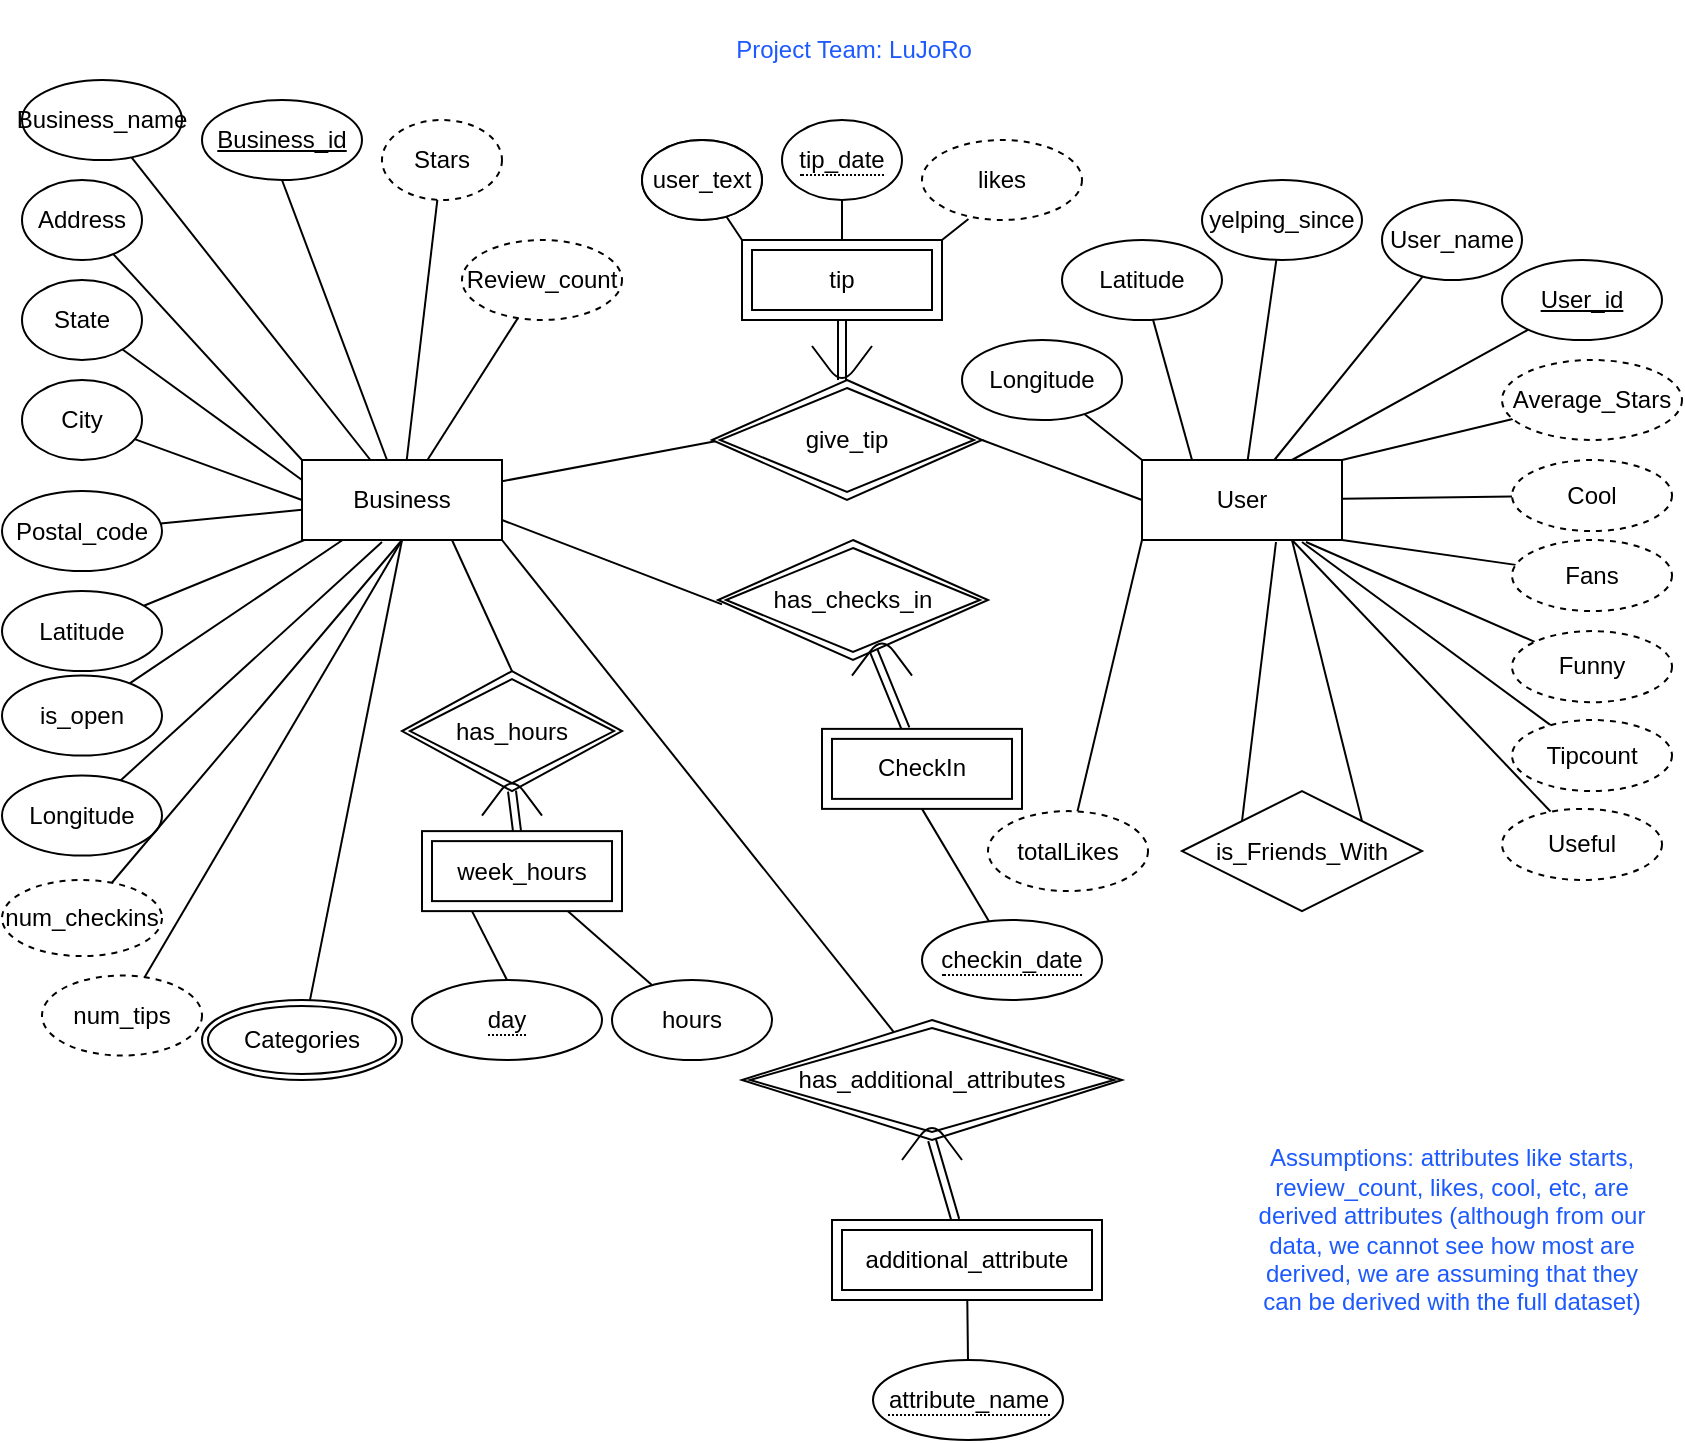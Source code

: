 <mxfile version="14.5.4" type="device"><diagram id="R2lEEEUBdFMjLlhIrx00" name="Page-1"><mxGraphModel dx="1673" dy="841" grid="1" gridSize="10" guides="1" tooltips="1" connect="1" arrows="1" fold="1" page="1" pageScale="1" pageWidth="850" pageHeight="1100" math="0" shadow="0" extFonts="Permanent Marker^https://fonts.googleapis.com/css?family=Permanent+Marker"><root><mxCell id="0"/><mxCell id="1" parent="0"/><mxCell id="-LLsK6vZgeF87bpJLIOv-51" style="edgeStyle=none;rounded=0;orthogonalLoop=1;jettySize=auto;html=1;entryX=0;entryY=0.5;entryDx=0;entryDy=0;endArrow=none;endFill=0;" parent="1" source="-LLsK6vZgeF87bpJLIOv-2" edge="1"><mxGeometry relative="1" as="geometry"><mxPoint x="360" y="220" as="targetPoint"/></mxGeometry></mxCell><mxCell id="lDXyn8KD8DJKvwKH6zcV-24" style="rounded=0;orthogonalLoop=1;jettySize=auto;html=1;endArrow=none;endFill=0;exitX=1;exitY=1;exitDx=0;exitDy=0;" edge="1" parent="1" source="-LLsK6vZgeF87bpJLIOv-2" target="lDXyn8KD8DJKvwKH6zcV-23"><mxGeometry relative="1" as="geometry"/></mxCell><mxCell id="-LLsK6vZgeF87bpJLIOv-2" value="Business" style="whiteSpace=wrap;html=1;align=center;" parent="1" vertex="1"><mxGeometry x="150" y="230" width="100" height="40" as="geometry"/></mxCell><mxCell id="-LLsK6vZgeF87bpJLIOv-8" value="" style="edgeStyle=none;rounded=0;orthogonalLoop=1;jettySize=auto;html=1;endArrow=none;endFill=0;" parent="1" source="-LLsK6vZgeF87bpJLIOv-3" target="-LLsK6vZgeF87bpJLIOv-2" edge="1"><mxGeometry relative="1" as="geometry"/></mxCell><mxCell id="-LLsK6vZgeF87bpJLIOv-3" value="Business_name" style="ellipse;whiteSpace=wrap;html=1;align=center;" parent="1" vertex="1"><mxGeometry x="10" y="40" width="80" height="40" as="geometry"/></mxCell><mxCell id="-LLsK6vZgeF87bpJLIOv-7" value="" style="edgeStyle=none;rounded=0;orthogonalLoop=1;jettySize=auto;html=1;endArrow=none;endFill=0;entryX=0;entryY=0;entryDx=0;entryDy=0;" parent="1" source="-LLsK6vZgeF87bpJLIOv-4" target="-LLsK6vZgeF87bpJLIOv-2" edge="1"><mxGeometry relative="1" as="geometry"/></mxCell><mxCell id="-LLsK6vZgeF87bpJLIOv-4" value="Address" style="ellipse;whiteSpace=wrap;html=1;align=center;" parent="1" vertex="1"><mxGeometry x="10" y="90" width="60" height="40" as="geometry"/></mxCell><mxCell id="-LLsK6vZgeF87bpJLIOv-6" value="" style="rounded=0;orthogonalLoop=1;jettySize=auto;html=1;endArrow=none;endFill=0;exitX=0.5;exitY=1;exitDx=0;exitDy=0;" parent="1" source="4O9FPgdXU41Q3ANZEWyT-40" target="-LLsK6vZgeF87bpJLIOv-2" edge="1"><mxGeometry relative="1" as="geometry"><mxPoint x="136.197" y="178.287" as="sourcePoint"/></mxGeometry></mxCell><mxCell id="-LLsK6vZgeF87bpJLIOv-12" value="" style="edgeStyle=none;rounded=0;orthogonalLoop=1;jettySize=auto;html=1;endArrow=none;endFill=0;entryX=0;entryY=0.5;entryDx=0;entryDy=0;" parent="1" source="-LLsK6vZgeF87bpJLIOv-9" target="-LLsK6vZgeF87bpJLIOv-2" edge="1"><mxGeometry relative="1" as="geometry"/></mxCell><mxCell id="-LLsK6vZgeF87bpJLIOv-9" value="City" style="ellipse;whiteSpace=wrap;html=1;align=center;" parent="1" vertex="1"><mxGeometry x="10" y="190" width="60" height="40" as="geometry"/></mxCell><mxCell id="-LLsK6vZgeF87bpJLIOv-11" value="" style="edgeStyle=none;rounded=0;orthogonalLoop=1;jettySize=auto;html=1;endArrow=none;endFill=0;" parent="1" source="-LLsK6vZgeF87bpJLIOv-10" target="-LLsK6vZgeF87bpJLIOv-2" edge="1"><mxGeometry relative="1" as="geometry"/></mxCell><mxCell id="-LLsK6vZgeF87bpJLIOv-10" value="Postal_code" style="ellipse;whiteSpace=wrap;html=1;align=center;" parent="1" vertex="1"><mxGeometry y="245.56" width="80" height="40" as="geometry"/></mxCell><mxCell id="-LLsK6vZgeF87bpJLIOv-15" value="" style="edgeStyle=none;rounded=0;orthogonalLoop=1;jettySize=auto;html=1;endArrow=none;endFill=0;" parent="1" source="-LLsK6vZgeF87bpJLIOv-13" target="-LLsK6vZgeF87bpJLIOv-2" edge="1"><mxGeometry relative="1" as="geometry"/></mxCell><mxCell id="-LLsK6vZgeF87bpJLIOv-13" value="Latitude" style="ellipse;whiteSpace=wrap;html=1;align=center;" parent="1" vertex="1"><mxGeometry y="295.56" width="80" height="40" as="geometry"/></mxCell><mxCell id="-LLsK6vZgeF87bpJLIOv-16" style="edgeStyle=none;rounded=0;orthogonalLoop=1;jettySize=auto;html=1;endArrow=none;endFill=0;" parent="1" source="-LLsK6vZgeF87bpJLIOv-14" edge="1"><mxGeometry relative="1" as="geometry"><mxPoint x="190" y="271" as="targetPoint"/></mxGeometry></mxCell><mxCell id="-LLsK6vZgeF87bpJLIOv-14" value="Longitude" style="ellipse;whiteSpace=wrap;html=1;align=center;" parent="1" vertex="1"><mxGeometry y="387.78" width="80" height="40" as="geometry"/></mxCell><mxCell id="-LLsK6vZgeF87bpJLIOv-20" value="" style="edgeStyle=none;rounded=0;orthogonalLoop=1;jettySize=auto;html=1;endArrow=none;endFill=0;" parent="1" source="-LLsK6vZgeF87bpJLIOv-19" target="-LLsK6vZgeF87bpJLIOv-2" edge="1"><mxGeometry relative="1" as="geometry"/></mxCell><mxCell id="-LLsK6vZgeF87bpJLIOv-19" value="Stars" style="ellipse;whiteSpace=wrap;html=1;align=center;dashed=1;" parent="1" vertex="1"><mxGeometry x="190" y="60" width="60" height="40" as="geometry"/></mxCell><mxCell id="-LLsK6vZgeF87bpJLIOv-22" value="" style="edgeStyle=none;rounded=0;orthogonalLoop=1;jettySize=auto;html=1;endArrow=none;endFill=0;" parent="1" source="-LLsK6vZgeF87bpJLIOv-21" target="-LLsK6vZgeF87bpJLIOv-2" edge="1"><mxGeometry relative="1" as="geometry"/></mxCell><mxCell id="-LLsK6vZgeF87bpJLIOv-21" value="Review_count" style="ellipse;whiteSpace=wrap;html=1;align=center;dashed=1;" parent="1" vertex="1"><mxGeometry x="230" y="120" width="80" height="40" as="geometry"/></mxCell><mxCell id="-LLsK6vZgeF87bpJLIOv-24" value="" style="edgeStyle=none;rounded=0;orthogonalLoop=1;jettySize=auto;html=1;endArrow=none;endFill=0;" parent="1" source="-LLsK6vZgeF87bpJLIOv-23" target="-LLsK6vZgeF87bpJLIOv-2" edge="1"><mxGeometry relative="1" as="geometry"/></mxCell><mxCell id="-LLsK6vZgeF87bpJLIOv-23" value="is_open" style="ellipse;whiteSpace=wrap;html=1;align=center;" parent="1" vertex="1"><mxGeometry y="337.78" width="80" height="40" as="geometry"/></mxCell><mxCell id="-LLsK6vZgeF87bpJLIOv-26" style="edgeStyle=none;rounded=0;orthogonalLoop=1;jettySize=auto;html=1;entryX=0.5;entryY=1;entryDx=0;entryDy=0;endArrow=none;endFill=0;" parent="1" source="-LLsK6vZgeF87bpJLIOv-25" target="-LLsK6vZgeF87bpJLIOv-2" edge="1"><mxGeometry relative="1" as="geometry"/></mxCell><mxCell id="-LLsK6vZgeF87bpJLIOv-25" value="Categories" style="ellipse;shape=doubleEllipse;margin=3;whiteSpace=wrap;html=1;align=center;" parent="1" vertex="1"><mxGeometry x="100" y="500" width="100" height="40" as="geometry"/></mxCell><mxCell id="-LLsK6vZgeF87bpJLIOv-52" style="edgeStyle=none;rounded=0;orthogonalLoop=1;jettySize=auto;html=1;entryX=1;entryY=0.5;entryDx=0;entryDy=0;endArrow=none;endFill=0;exitX=0;exitY=0.5;exitDx=0;exitDy=0;" parent="1" source="-LLsK6vZgeF87bpJLIOv-27" target="4O9FPgdXU41Q3ANZEWyT-47" edge="1"><mxGeometry relative="1" as="geometry"><mxPoint x="480" y="220" as="targetPoint"/></mxGeometry></mxCell><mxCell id="-LLsK6vZgeF87bpJLIOv-27" value="User" style="whiteSpace=wrap;html=1;align=center;" parent="1" vertex="1"><mxGeometry x="570" y="230" width="100" height="40" as="geometry"/></mxCell><mxCell id="-LLsK6vZgeF87bpJLIOv-29" style="edgeStyle=none;rounded=0;orthogonalLoop=1;jettySize=auto;html=1;entryX=0.75;entryY=0;entryDx=0;entryDy=0;endArrow=none;endFill=0;" parent="1" source="-LLsK6vZgeF87bpJLIOv-28" target="-LLsK6vZgeF87bpJLIOv-27" edge="1"><mxGeometry relative="1" as="geometry"/></mxCell><mxCell id="-LLsK6vZgeF87bpJLIOv-28" value="&lt;u&gt;User_id&lt;/u&gt;" style="ellipse;whiteSpace=wrap;html=1;align=center;" parent="1" vertex="1"><mxGeometry x="750" y="130" width="80" height="40" as="geometry"/></mxCell><mxCell id="-LLsK6vZgeF87bpJLIOv-31" style="edgeStyle=none;rounded=0;orthogonalLoop=1;jettySize=auto;html=1;endArrow=none;endFill=0;" parent="1" source="-LLsK6vZgeF87bpJLIOv-30" target="-LLsK6vZgeF87bpJLIOv-27" edge="1"><mxGeometry relative="1" as="geometry"/></mxCell><mxCell id="-LLsK6vZgeF87bpJLIOv-30" value="User_name" style="ellipse;whiteSpace=wrap;html=1;align=center;" parent="1" vertex="1"><mxGeometry x="690" y="100" width="70" height="40" as="geometry"/></mxCell><mxCell id="-LLsK6vZgeF87bpJLIOv-33" style="edgeStyle=none;rounded=0;orthogonalLoop=1;jettySize=auto;html=1;entryX=1;entryY=0;entryDx=0;entryDy=0;endArrow=none;endFill=0;" parent="1" source="-LLsK6vZgeF87bpJLIOv-32" target="-LLsK6vZgeF87bpJLIOv-27" edge="1"><mxGeometry relative="1" as="geometry"/></mxCell><mxCell id="-LLsK6vZgeF87bpJLIOv-32" value="Average_Stars" style="ellipse;whiteSpace=wrap;html=1;align=center;dashed=1;" parent="1" vertex="1"><mxGeometry x="750" y="180" width="90" height="40" as="geometry"/></mxCell><mxCell id="-LLsK6vZgeF87bpJLIOv-35" value="" style="edgeStyle=none;rounded=0;orthogonalLoop=1;jettySize=auto;html=1;endArrow=none;endFill=0;" parent="1" source="-LLsK6vZgeF87bpJLIOv-34" target="-LLsK6vZgeF87bpJLIOv-27" edge="1"><mxGeometry relative="1" as="geometry"/></mxCell><mxCell id="-LLsK6vZgeF87bpJLIOv-34" value="Cool" style="ellipse;whiteSpace=wrap;html=1;align=center;dashed=1;" parent="1" vertex="1"><mxGeometry x="755" y="230" width="80" height="35.56" as="geometry"/></mxCell><mxCell id="-LLsK6vZgeF87bpJLIOv-37" style="edgeStyle=none;rounded=0;orthogonalLoop=1;jettySize=auto;html=1;endArrow=none;endFill=0;" parent="1" source="-LLsK6vZgeF87bpJLIOv-36" target="-LLsK6vZgeF87bpJLIOv-27" edge="1"><mxGeometry relative="1" as="geometry"/></mxCell><mxCell id="-LLsK6vZgeF87bpJLIOv-36" value="yelping_since" style="ellipse;whiteSpace=wrap;html=1;align=center;" parent="1" vertex="1"><mxGeometry x="600" y="90" width="80" height="40" as="geometry"/></mxCell><mxCell id="-LLsK6vZgeF87bpJLIOv-39" style="edgeStyle=none;rounded=0;orthogonalLoop=1;jettySize=auto;html=1;entryX=1;entryY=1;entryDx=0;entryDy=0;endArrow=none;endFill=0;" parent="1" source="-LLsK6vZgeF87bpJLIOv-38" target="-LLsK6vZgeF87bpJLIOv-27" edge="1"><mxGeometry relative="1" as="geometry"/></mxCell><mxCell id="-LLsK6vZgeF87bpJLIOv-38" value="Fans" style="ellipse;whiteSpace=wrap;html=1;align=center;dashed=1;" parent="1" vertex="1"><mxGeometry x="755" y="270" width="80" height="35.56" as="geometry"/></mxCell><mxCell id="-LLsK6vZgeF87bpJLIOv-41" style="edgeStyle=none;rounded=0;orthogonalLoop=1;jettySize=auto;html=1;entryX=0.82;entryY=1.025;entryDx=0;entryDy=0;entryPerimeter=0;endArrow=none;endFill=0;" parent="1" source="-LLsK6vZgeF87bpJLIOv-40" target="-LLsK6vZgeF87bpJLIOv-27" edge="1"><mxGeometry relative="1" as="geometry"/></mxCell><mxCell id="-LLsK6vZgeF87bpJLIOv-40" value="Funny" style="ellipse;whiteSpace=wrap;html=1;align=center;dashed=1;" parent="1" vertex="1"><mxGeometry x="755" y="315.56" width="80" height="35.56" as="geometry"/></mxCell><mxCell id="-LLsK6vZgeF87bpJLIOv-43" style="edgeStyle=none;rounded=0;orthogonalLoop=1;jettySize=auto;html=1;endArrow=none;endFill=0;" parent="1" source="-LLsK6vZgeF87bpJLIOv-42" edge="1"><mxGeometry relative="1" as="geometry"><mxPoint x="650" y="271" as="targetPoint"/></mxGeometry></mxCell><mxCell id="-LLsK6vZgeF87bpJLIOv-42" value="Tipcount" style="ellipse;whiteSpace=wrap;html=1;align=center;dashed=1;" parent="1" vertex="1"><mxGeometry x="755" y="360" width="80" height="35.56" as="geometry"/></mxCell><mxCell id="-LLsK6vZgeF87bpJLIOv-45" style="edgeStyle=none;rounded=0;orthogonalLoop=1;jettySize=auto;html=1;entryX=0.75;entryY=1;entryDx=0;entryDy=0;endArrow=none;endFill=0;" parent="1" source="-LLsK6vZgeF87bpJLIOv-44" target="-LLsK6vZgeF87bpJLIOv-27" edge="1"><mxGeometry relative="1" as="geometry"/></mxCell><mxCell id="-LLsK6vZgeF87bpJLIOv-44" value="Useful" style="ellipse;whiteSpace=wrap;html=1;align=center;dashed=1;" parent="1" vertex="1"><mxGeometry x="750" y="404.44" width="80" height="35.56" as="geometry"/></mxCell><mxCell id="-LLsK6vZgeF87bpJLIOv-56" style="edgeStyle=none;rounded=0;orthogonalLoop=1;jettySize=auto;html=1;entryX=1;entryY=0.75;entryDx=0;entryDy=0;endArrow=none;endFill=0;exitX=0;exitY=0.5;exitDx=0;exitDy=0;" parent="1" target="-LLsK6vZgeF87bpJLIOv-2" edge="1"><mxGeometry relative="1" as="geometry"><mxPoint x="360" y="302.22" as="sourcePoint"/></mxGeometry></mxCell><mxCell id="4O9FPgdXU41Q3ANZEWyT-39" style="edgeStyle=none;rounded=0;orthogonalLoop=1;jettySize=auto;html=1;entryX=1;entryY=0;entryDx=0;entryDy=0;endArrow=none;endFill=0;" parent="1" target="4O9FPgdXU41Q3ANZEWyT-44" edge="1"><mxGeometry relative="1" as="geometry"><mxPoint x="483.223" y="109.483" as="sourcePoint"/></mxGeometry></mxCell><mxCell id="4O9FPgdXU41Q3ANZEWyT-38" style="edgeStyle=none;rounded=0;orthogonalLoop=1;jettySize=auto;html=1;entryX=0;entryY=0;entryDx=0;entryDy=0;endArrow=none;endFill=0;" parent="1" source="-LLsK6vZgeF87bpJLIOv-63" target="4O9FPgdXU41Q3ANZEWyT-44" edge="1"><mxGeometry relative="1" as="geometry"><mxPoint x="400" y="130" as="targetPoint"/></mxGeometry></mxCell><mxCell id="-LLsK6vZgeF87bpJLIOv-63" value="Text" style="ellipse;whiteSpace=wrap;html=1;align=center;" parent="1" vertex="1"><mxGeometry x="320" y="70" width="60" height="40" as="geometry"/></mxCell><mxCell id="22" style="edgeStyle=none;rounded=0;orthogonalLoop=1;jettySize=auto;html=1;endArrow=none;endFill=0;exitX=0;exitY=0;exitDx=0;exitDy=0;" parent="1" source="-LLsK6vZgeF87bpJLIOv-65" edge="1"><mxGeometry relative="1" as="geometry"><mxPoint x="637" y="271" as="targetPoint"/></mxGeometry></mxCell><mxCell id="-LLsK6vZgeF87bpJLIOv-65" value="is_Friends_With" style="shape=rhombus;perimeter=rhombusPerimeter;whiteSpace=wrap;html=1;align=center;" parent="1" vertex="1"><mxGeometry x="590" y="395.56" width="120" height="60" as="geometry"/></mxCell><mxCell id="4O9FPgdXU41Q3ANZEWyT-5" style="edgeStyle=none;rounded=0;orthogonalLoop=1;jettySize=auto;html=1;entryX=0.75;entryY=1;entryDx=0;entryDy=0;endArrow=none;endFill=0;exitX=0.5;exitY=0;exitDx=0;exitDy=0;" parent="1" source="4O9FPgdXU41Q3ANZEWyT-32" target="-LLsK6vZgeF87bpJLIOv-2" edge="1"><mxGeometry relative="1" as="geometry"><mxPoint x="261.142" y="350.316" as="sourcePoint"/></mxGeometry></mxCell><mxCell id="4O9FPgdXU41Q3ANZEWyT-33" style="edgeStyle=none;rounded=0;orthogonalLoop=1;jettySize=auto;html=1;entryX=0.5;entryY=1;entryDx=0;entryDy=0;endArrow=none;endFill=0;shape=link;" parent="1" source="4O9FPgdXU41Q3ANZEWyT-27" target="4O9FPgdXU41Q3ANZEWyT-32" edge="1"><mxGeometry relative="1" as="geometry"/></mxCell><mxCell id="4O9FPgdXU41Q3ANZEWyT-27" value="week_hours" style="shape=ext;margin=3;double=1;whiteSpace=wrap;html=1;align=center;" parent="1" vertex="1"><mxGeometry x="210" y="415.56" width="100" height="40" as="geometry"/></mxCell><mxCell id="4O9FPgdXU41Q3ANZEWyT-31" style="edgeStyle=none;rounded=0;orthogonalLoop=1;jettySize=auto;html=1;entryX=0.25;entryY=1;entryDx=0;entryDy=0;endArrow=none;endFill=0;exitX=0.5;exitY=0;exitDx=0;exitDy=0;" parent="1" source="4O9FPgdXU41Q3ANZEWyT-35" target="4O9FPgdXU41Q3ANZEWyT-27" edge="1"><mxGeometry relative="1" as="geometry"><mxPoint x="228.282" y="468.906" as="sourcePoint"/></mxGeometry></mxCell><mxCell id="4O9FPgdXU41Q3ANZEWyT-30" style="edgeStyle=none;rounded=0;orthogonalLoop=1;jettySize=auto;html=1;endArrow=none;endFill=0;" parent="1" source="4O9FPgdXU41Q3ANZEWyT-29" target="4O9FPgdXU41Q3ANZEWyT-27" edge="1"><mxGeometry relative="1" as="geometry"/></mxCell><mxCell id="4O9FPgdXU41Q3ANZEWyT-29" value="hours" style="ellipse;whiteSpace=wrap;html=1;align=center;" parent="1" vertex="1"><mxGeometry x="305" y="490" width="80" height="40" as="geometry"/></mxCell><mxCell id="4O9FPgdXU41Q3ANZEWyT-32" value="has_hours" style="shape=rhombus;double=1;perimeter=rhombusPerimeter;whiteSpace=wrap;html=1;align=center;" parent="1" vertex="1"><mxGeometry x="200" y="335.56" width="110" height="60" as="geometry"/></mxCell><mxCell id="4O9FPgdXU41Q3ANZEWyT-34" value="" style="endArrow=none;html=1;" parent="1" edge="1"><mxGeometry width="50" height="50" relative="1" as="geometry"><mxPoint x="240" y="407.78" as="sourcePoint"/><mxPoint x="270" y="407.78" as="targetPoint"/><Array as="points"><mxPoint x="255" y="387.78"/></Array></mxGeometry></mxCell><mxCell id="4O9FPgdXU41Q3ANZEWyT-35" value="&lt;span style=&quot;border-bottom: 1px dotted&quot;&gt;day&lt;/span&gt;" style="ellipse;whiteSpace=wrap;html=1;align=center;" parent="1" vertex="1"><mxGeometry x="205" y="490" width="95" height="40" as="geometry"/></mxCell><mxCell id="4O9FPgdXU41Q3ANZEWyT-37" style="edgeStyle=none;rounded=0;orthogonalLoop=1;jettySize=auto;html=1;endArrow=none;endFill=0;" parent="1" edge="1"><mxGeometry relative="1" as="geometry"><mxPoint x="420" y="100" as="sourcePoint"/><mxPoint x="420" y="120" as="targetPoint"/></mxGeometry></mxCell><mxCell id="4O9FPgdXU41Q3ANZEWyT-40" value="&lt;u&gt;Business_id&lt;/u&gt;" style="ellipse;whiteSpace=wrap;html=1;align=center;" parent="1" vertex="1"><mxGeometry x="100" y="50" width="80" height="40" as="geometry"/></mxCell><mxCell id="4O9FPgdXU41Q3ANZEWyT-42" value="user_text" style="ellipse;whiteSpace=wrap;html=1;align=center;" parent="1" vertex="1"><mxGeometry x="320" y="70" width="60" height="40" as="geometry"/></mxCell><mxCell id="4O9FPgdXU41Q3ANZEWyT-45" value="" style="edgeStyle=none;rounded=0;orthogonalLoop=1;jettySize=auto;html=1;endArrow=none;endFill=0;shape=link;" parent="1" source="4O9FPgdXU41Q3ANZEWyT-44" edge="1"><mxGeometry relative="1" as="geometry"><mxPoint x="420" y="190" as="targetPoint"/></mxGeometry></mxCell><mxCell id="4O9FPgdXU41Q3ANZEWyT-44" value="tip" style="shape=ext;margin=3;double=1;whiteSpace=wrap;html=1;align=center;" parent="1" vertex="1"><mxGeometry x="370" y="120" width="100" height="40" as="geometry"/></mxCell><mxCell id="4O9FPgdXU41Q3ANZEWyT-46" value="" style="endArrow=none;html=1;" parent="1" edge="1"><mxGeometry width="50" height="50" relative="1" as="geometry"><mxPoint x="405" y="173" as="sourcePoint"/><mxPoint x="435" y="173" as="targetPoint"/><Array as="points"><mxPoint x="420" y="193"/></Array></mxGeometry></mxCell><mxCell id="4O9FPgdXU41Q3ANZEWyT-47" value="give_tip" style="shape=rhombus;double=1;perimeter=rhombusPerimeter;whiteSpace=wrap;html=1;align=center;" parent="1" vertex="1"><mxGeometry x="355" y="190" width="135" height="60" as="geometry"/></mxCell><mxCell id="4O9FPgdXU41Q3ANZEWyT-48" value="&lt;span style=&quot;border-bottom: 1px dotted&quot;&gt;tip_date&lt;/span&gt;" style="ellipse;whiteSpace=wrap;html=1;align=center;" parent="1" vertex="1"><mxGeometry x="390" y="60" width="60" height="40" as="geometry"/></mxCell><mxCell id="4O9FPgdXU41Q3ANZEWyT-52" style="edgeStyle=none;rounded=0;orthogonalLoop=1;jettySize=auto;html=1;entryX=0.5;entryY=1;entryDx=0;entryDy=0;endArrow=none;endFill=0;" parent="1" source="4O9FPgdXU41Q3ANZEWyT-49" target="4O9FPgdXU41Q3ANZEWyT-51" edge="1"><mxGeometry relative="1" as="geometry"/></mxCell><mxCell id="4O9FPgdXU41Q3ANZEWyT-49" value="&lt;span style=&quot;border-bottom: 1px dotted&quot;&gt;checkin_date&lt;/span&gt;" style="ellipse;whiteSpace=wrap;html=1;align=center;" parent="1" vertex="1"><mxGeometry x="460" y="460" width="90" height="40" as="geometry"/></mxCell><mxCell id="4O9FPgdXU41Q3ANZEWyT-50" value="has_checks_in" style="shape=rhombus;double=1;perimeter=rhombusPerimeter;whiteSpace=wrap;html=1;align=center;" parent="1" vertex="1"><mxGeometry x="358" y="270" width="135" height="60" as="geometry"/></mxCell><mxCell id="4O9FPgdXU41Q3ANZEWyT-53" style="edgeStyle=none;rounded=0;orthogonalLoop=1;jettySize=auto;html=1;endArrow=none;endFill=0;shape=link;" parent="1" source="4O9FPgdXU41Q3ANZEWyT-51" target="4O9FPgdXU41Q3ANZEWyT-50" edge="1"><mxGeometry relative="1" as="geometry"/></mxCell><mxCell id="4O9FPgdXU41Q3ANZEWyT-51" value="CheckIn" style="shape=ext;margin=3;double=1;whiteSpace=wrap;html=1;align=center;" parent="1" vertex="1"><mxGeometry x="410" y="364.44" width="100" height="40" as="geometry"/></mxCell><mxCell id="4O9FPgdXU41Q3ANZEWyT-55" value="" style="endArrow=none;html=1;" parent="1" edge="1"><mxGeometry width="50" height="50" relative="1" as="geometry"><mxPoint x="425" y="337.78" as="sourcePoint"/><mxPoint x="455" y="337.78" as="targetPoint"/><Array as="points"><mxPoint x="440" y="317.78"/></Array></mxGeometry></mxCell><mxCell id="4O9FPgdXU41Q3ANZEWyT-56" value="likes" style="ellipse;whiteSpace=wrap;html=1;align=center;dashed=1;" parent="1" vertex="1"><mxGeometry x="460" y="70" width="80" height="40" as="geometry"/></mxCell><mxCell id="4O9FPgdXU41Q3ANZEWyT-57" value="&lt;font color=&quot;#1c59ff&quot;&gt;Assumptions: attributes like starts, review_count, likes, cool, etc, are derived attributes (although from our data, we cannot see how most are derived, we are assuming that they can be derived with the full dataset)&lt;/font&gt;" style="text;html=1;strokeColor=none;fillColor=none;align=center;verticalAlign=middle;whiteSpace=wrap;rounded=0;" parent="1" vertex="1"><mxGeometry x="620" y="540" width="210" height="150" as="geometry"/></mxCell><mxCell id="4O9FPgdXU41Q3ANZEWyT-58" value="&lt;font color=&quot;#1c59ff&quot;&gt;Project Team: LuJoRo&lt;/font&gt;" style="text;html=1;strokeColor=none;fillColor=none;align=center;verticalAlign=middle;whiteSpace=wrap;rounded=0;" parent="1" vertex="1"><mxGeometry x="320.5" width="210" height="50" as="geometry"/></mxCell><mxCell id="4" style="rounded=0;orthogonalLoop=1;jettySize=auto;html=1;entryX=0.5;entryY=1;entryDx=0;entryDy=0;endArrow=none;endFill=0;" parent="1" source="3" target="-LLsK6vZgeF87bpJLIOv-2" edge="1"><mxGeometry relative="1" as="geometry"><mxPoint x="110" y="390" as="targetPoint"/></mxGeometry></mxCell><mxCell id="3" value="num_checkins" style="ellipse;whiteSpace=wrap;html=1;dashed=1;" parent="1" vertex="1"><mxGeometry y="440" width="80" height="38.06" as="geometry"/></mxCell><mxCell id="8" style="edgeStyle=none;rounded=0;orthogonalLoop=1;jettySize=auto;html=1;entryX=0.5;entryY=1;entryDx=0;entryDy=0;endArrow=none;endFill=0;" parent="1" source="6" target="-LLsK6vZgeF87bpJLIOv-2" edge="1"><mxGeometry relative="1" as="geometry"/></mxCell><mxCell id="6" value="num_tips" style="ellipse;whiteSpace=wrap;html=1;dashed=1;" parent="1" vertex="1"><mxGeometry x="20" y="487.78" width="80" height="40" as="geometry"/></mxCell><mxCell id="9" value="" style="edgeStyle=none;rounded=0;orthogonalLoop=1;jettySize=auto;html=1;endArrow=none;endFill=0;entryX=0.25;entryY=0;entryDx=0;entryDy=0;" parent="1" source="10" target="-LLsK6vZgeF87bpJLIOv-27" edge="1"><mxGeometry relative="1" as="geometry"><mxPoint x="631.19" y="100" as="targetPoint"/></mxGeometry></mxCell><mxCell id="10" value="Latitude" style="ellipse;whiteSpace=wrap;html=1;align=center;" parent="1" vertex="1"><mxGeometry x="530" y="120" width="80" height="40" as="geometry"/></mxCell><mxCell id="11" style="edgeStyle=none;rounded=0;orthogonalLoop=1;jettySize=auto;html=1;endArrow=none;endFill=0;entryX=0;entryY=0;entryDx=0;entryDy=0;" parent="1" source="12" target="-LLsK6vZgeF87bpJLIOv-27" edge="1"><mxGeometry relative="1" as="geometry"><mxPoint x="670" y="101" as="targetPoint"/></mxGeometry></mxCell><mxCell id="12" value="Longitude" style="ellipse;whiteSpace=wrap;html=1;align=center;" parent="1" vertex="1"><mxGeometry x="480" y="170" width="80" height="40" as="geometry"/></mxCell><mxCell id="13" value="" style="edgeStyle=none;rounded=0;orthogonalLoop=1;jettySize=auto;html=1;endArrow=none;endFill=0;entryX=0;entryY=0.25;entryDx=0;entryDy=0;" parent="1" source="14" target="-LLsK6vZgeF87bpJLIOv-2" edge="1"><mxGeometry relative="1" as="geometry"><mxPoint x="140" y="210" as="targetPoint"/></mxGeometry></mxCell><mxCell id="14" value="State" style="ellipse;whiteSpace=wrap;html=1;align=center;" parent="1" vertex="1"><mxGeometry x="10" y="140" width="60" height="40" as="geometry"/></mxCell><mxCell id="18" style="edgeStyle=none;rounded=0;orthogonalLoop=1;jettySize=auto;html=1;endArrow=none;endFill=0;entryX=0;entryY=1;entryDx=0;entryDy=0;" parent="1" source="19" target="-LLsK6vZgeF87bpJLIOv-27" edge="1"><mxGeometry relative="1" as="geometry"><mxPoint x="590" y="320" as="targetPoint"/></mxGeometry></mxCell><mxCell id="19" value="totalLikes" style="ellipse;whiteSpace=wrap;html=1;align=center;dashed=1;" parent="1" vertex="1"><mxGeometry x="493" y="405.56" width="80" height="40" as="geometry"/></mxCell><mxCell id="23" style="edgeStyle=none;rounded=0;orthogonalLoop=1;jettySize=auto;html=1;endArrow=none;endFill=0;entryX=0.75;entryY=1;entryDx=0;entryDy=0;exitX=1;exitY=0;exitDx=0;exitDy=0;" parent="1" source="-LLsK6vZgeF87bpJLIOv-65" target="-LLsK6vZgeF87bpJLIOv-27" edge="1"><mxGeometry relative="1" as="geometry"><mxPoint x="690" y="405.56" as="sourcePoint"/><mxPoint x="647" y="281" as="targetPoint"/></mxGeometry></mxCell><mxCell id="lDXyn8KD8DJKvwKH6zcV-23" value="has_additional_attributes" style="shape=rhombus;double=1;perimeter=rhombusPerimeter;whiteSpace=wrap;html=1;align=center;" vertex="1" parent="1"><mxGeometry x="370" y="510" width="190" height="60" as="geometry"/></mxCell><mxCell id="lDXyn8KD8DJKvwKH6zcV-25" value="" style="endArrow=none;html=1;" edge="1" parent="1"><mxGeometry width="50" height="50" relative="1" as="geometry"><mxPoint x="450" y="580" as="sourcePoint"/><mxPoint x="480" y="580" as="targetPoint"/><Array as="points"><mxPoint x="465" y="560"/></Array></mxGeometry></mxCell><mxCell id="lDXyn8KD8DJKvwKH6zcV-27" style="edgeStyle=none;rounded=0;orthogonalLoop=1;jettySize=auto;html=1;endArrow=none;endFill=0;entryX=0.5;entryY=1;entryDx=0;entryDy=0;shape=link;" edge="1" parent="1" source="lDXyn8KD8DJKvwKH6zcV-26" target="lDXyn8KD8DJKvwKH6zcV-23"><mxGeometry relative="1" as="geometry"><mxPoint x="465" y="600" as="targetPoint"/></mxGeometry></mxCell><mxCell id="lDXyn8KD8DJKvwKH6zcV-26" value="additional_attribute" style="shape=ext;margin=3;double=1;whiteSpace=wrap;html=1;align=center;" vertex="1" parent="1"><mxGeometry x="415" y="610" width="135" height="40" as="geometry"/></mxCell><mxCell id="lDXyn8KD8DJKvwKH6zcV-29" value="" style="edgeStyle=none;rounded=0;orthogonalLoop=1;jettySize=auto;html=1;endArrow=none;endFill=0;" edge="1" parent="1" source="lDXyn8KD8DJKvwKH6zcV-28" target="lDXyn8KD8DJKvwKH6zcV-26"><mxGeometry relative="1" as="geometry"/></mxCell><mxCell id="lDXyn8KD8DJKvwKH6zcV-28" value="&lt;span style=&quot;border-bottom: 1px dotted&quot;&gt;attribute_name&lt;/span&gt;" style="ellipse;whiteSpace=wrap;html=1;align=center;" vertex="1" parent="1"><mxGeometry x="435.5" y="680" width="95" height="40" as="geometry"/></mxCell></root></mxGraphModel></diagram></mxfile>